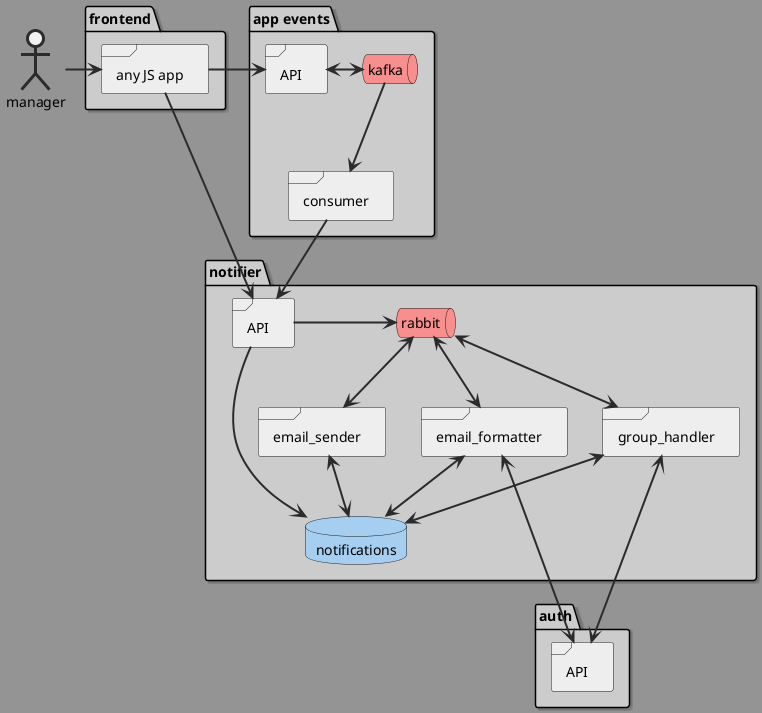 @startuml

<style>
    package {
        backgroundcolor #CCC
        Shadowing 1
    }
    document {
        backgroundcolor #949494
    }
    frame {
        backgroundcolor #EEE
    }
    database {
        backgroundcolor #A5CEF0
    }
    queue {
        backgroundcolor #F78F8F
    }
    actor {
        linethickness 3
        linecolor #2B2B2B
    }
    arrow {
        linethickness 2
        linecolor #2B2B2B
    }
    folder {
        backgroundcolor #FFCD73
    }
</style>

package "notifier" {
    frame notifier_api as "API" {
    }
    frame notifier_formatter as "email_formatter" {
    }
    frame notifier_email_sender as "email_sender" {
    }
    frame notifier_group_handler as "group_handler" {
    }
    database notifier_postgres as "notifications" {
    }
    queue notifier_queue as "rabbit" {
    }
}

package events as "app events" {
    frame events_api as "API" {
    }
    queue events_kafka as "kafka" {
    }
    frame notifier_to_events_consumer as "consumer" {
    }
}

package "auth" {
    frame auth_api as "API" {
    }
}

package "frontend" {
    frame frontend_app as "any JS app" {
    }
}

actor notifier_user as "manager"

events_kafka --> notifier_to_events_consumer
notifier_to_events_consumer --> notifier_api

notifier_user -right-> frontend_app
frontend_app ---> notifier_api
frontend_app -right-> events_api
events_api <-right-> events_kafka

notifier_api -right-> notifier_postgres
notifier_api -right-> notifier_queue

notifier_formatter <-up-> notifier_queue
notifier_email_sender <-up-> notifier_queue

notifier_formatter <---> auth_api
notifier_formatter <--> notifier_postgres
notifier_email_sender <--> notifier_postgres

notifier_group_handler <--> auth_api
notifier_group_handler <-up-> notifier_queue
notifier_group_handler <-down-> notifier_postgres

'note right of notifier_formatter : aaa

@enduml
